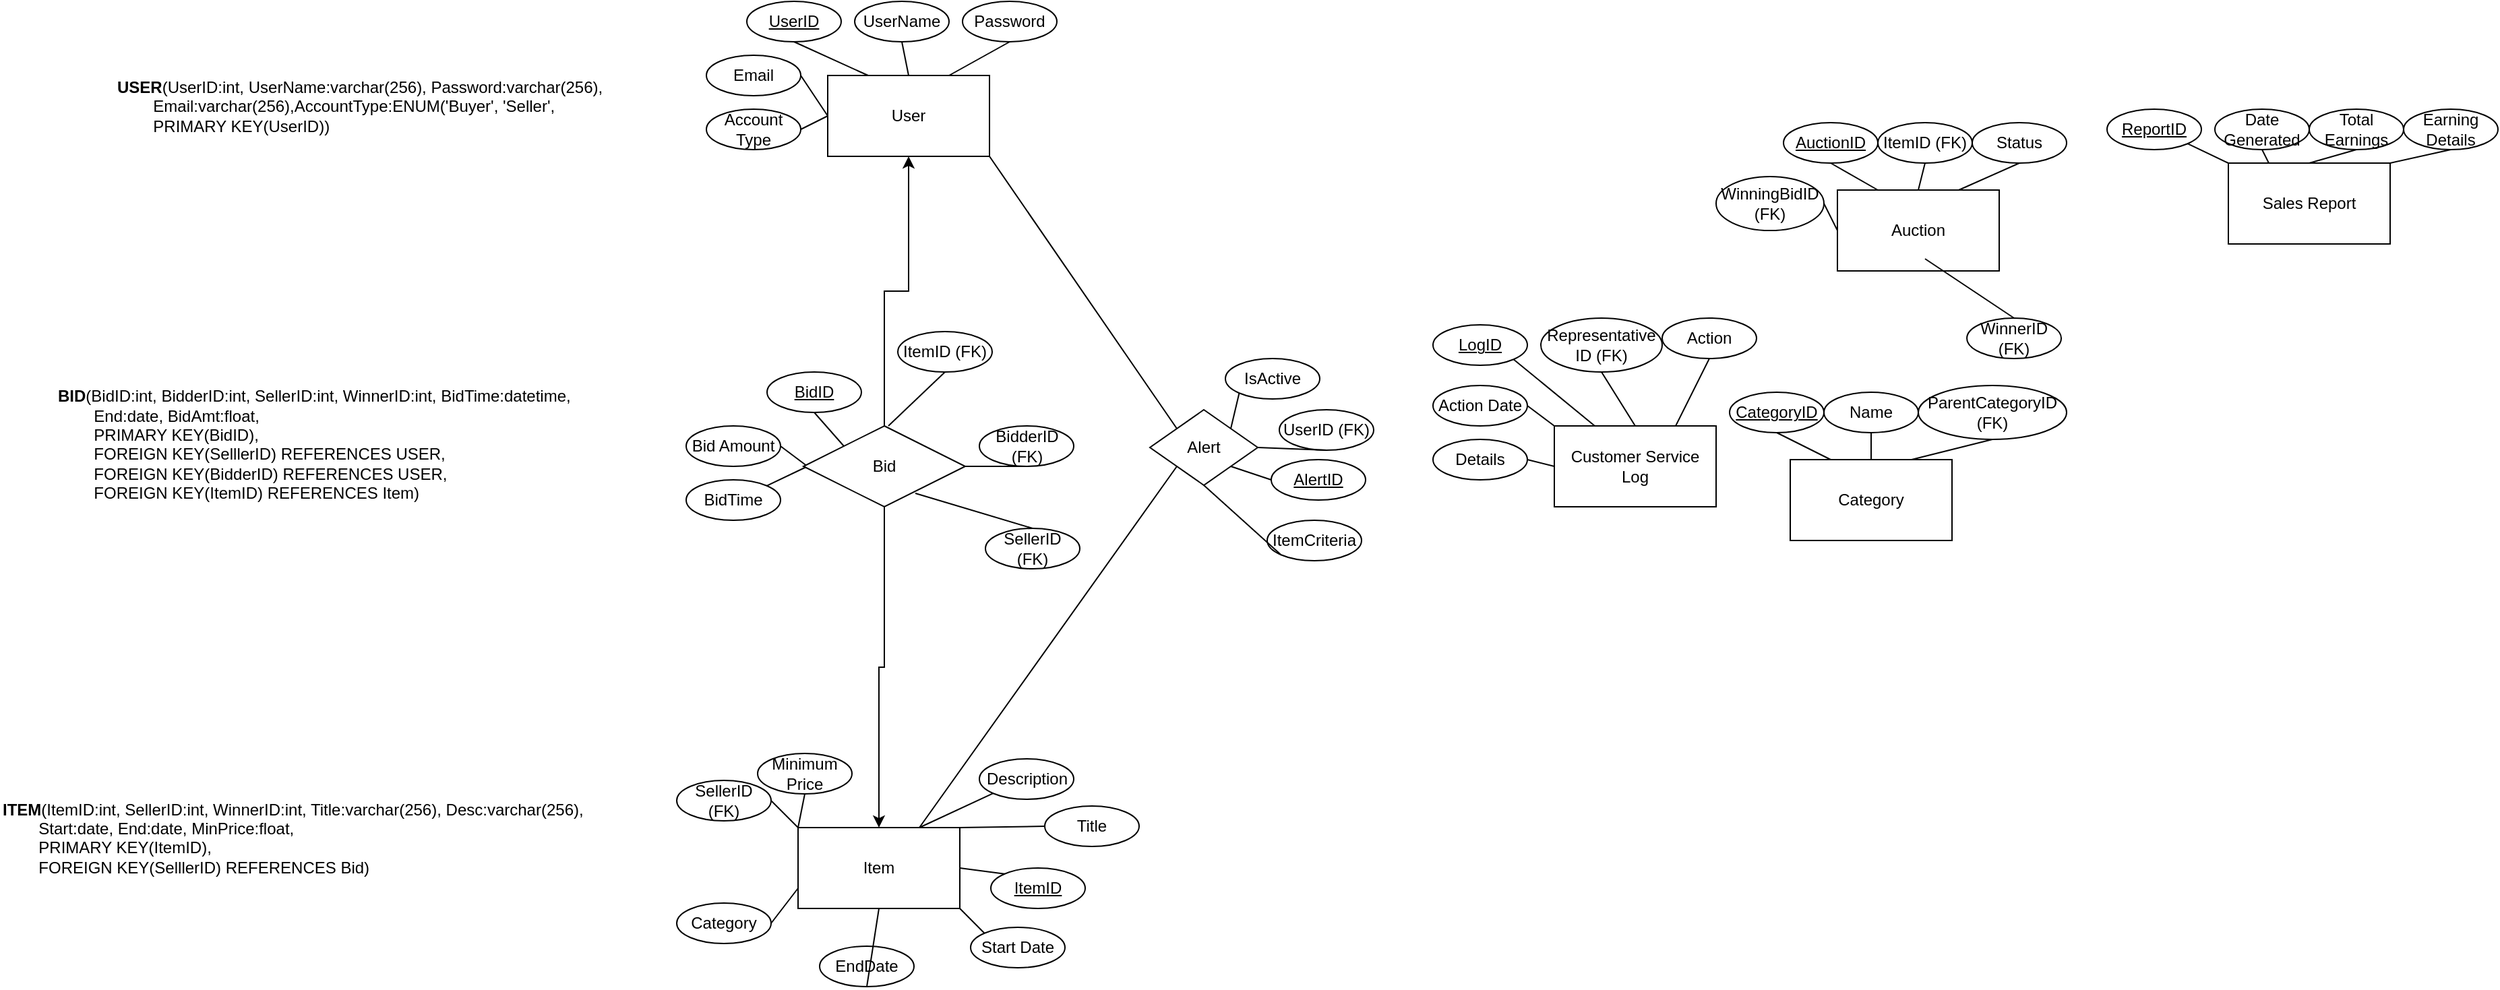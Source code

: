 <mxfile version="23.1.1" type="github">
  <diagram name="Page-1" id="uOJZ_3tTdW4th-i7hOvJ">
    <mxGraphModel dx="3749" dy="1083" grid="0" gridSize="10" guides="1" tooltips="1" connect="1" arrows="1" fold="1" page="1" pageScale="1" pageWidth="850" pageHeight="1100" math="0" shadow="0">
      <root>
        <mxCell id="0" />
        <mxCell id="1" parent="0" />
        <mxCell id="BBo-fvt_Tt6ZGGIQ310o-14" value="Item" style="rounded=0;whiteSpace=wrap;html=1;" parent="1" vertex="1">
          <mxGeometry x="-421" y="733" width="120" height="60" as="geometry" />
        </mxCell>
        <mxCell id="BBo-fvt_Tt6ZGGIQ310o-16" value="Auction" style="rounded=0;whiteSpace=wrap;html=1;" parent="1" vertex="1">
          <mxGeometry x="350" y="260" width="120" height="60" as="geometry" />
        </mxCell>
        <mxCell id="BBo-fvt_Tt6ZGGIQ310o-17" value="Category" style="rounded=0;whiteSpace=wrap;html=1;" parent="1" vertex="1">
          <mxGeometry x="315" y="460" width="120" height="60" as="geometry" />
        </mxCell>
        <mxCell id="BBo-fvt_Tt6ZGGIQ310o-19" value="Customer Service Log" style="rounded=0;whiteSpace=wrap;html=1;" parent="1" vertex="1">
          <mxGeometry x="140" y="435" width="120" height="60" as="geometry" />
        </mxCell>
        <mxCell id="BBo-fvt_Tt6ZGGIQ310o-20" value="Sales Report" style="rounded=0;whiteSpace=wrap;html=1;" parent="1" vertex="1">
          <mxGeometry x="640" y="240" width="120" height="60" as="geometry" />
        </mxCell>
        <mxCell id="BBo-fvt_Tt6ZGGIQ310o-21" value="Start Date" style="ellipse;whiteSpace=wrap;html=1;" parent="1" vertex="1">
          <mxGeometry x="-293" y="807" width="70" height="30" as="geometry" />
        </mxCell>
        <mxCell id="BBo-fvt_Tt6ZGGIQ310o-22" value="&lt;u&gt;BidID&lt;/u&gt;" style="ellipse;whiteSpace=wrap;html=1;" parent="1" vertex="1">
          <mxGeometry x="-444" y="395" width="70" height="30" as="geometry" />
        </mxCell>
        <mxCell id="BBo-fvt_Tt6ZGGIQ310o-23" value="EndDate" style="ellipse;whiteSpace=wrap;html=1;" parent="1" vertex="1">
          <mxGeometry x="-405" y="821" width="70" height="30" as="geometry" />
        </mxCell>
        <mxCell id="BBo-fvt_Tt6ZGGIQ310o-24" value="ItemID (FK)" style="ellipse;whiteSpace=wrap;html=1;" parent="1" vertex="1">
          <mxGeometry x="-347" y="365" width="70" height="30" as="geometry" />
        </mxCell>
        <mxCell id="BBo-fvt_Tt6ZGGIQ310o-25" value="Bid Amount" style="ellipse;whiteSpace=wrap;html=1;" parent="1" vertex="1">
          <mxGeometry x="-504" y="435" width="70" height="30" as="geometry" />
        </mxCell>
        <mxCell id="BBo-fvt_Tt6ZGGIQ310o-26" value="BidderID (FK)" style="ellipse;whiteSpace=wrap;html=1;" parent="1" vertex="1">
          <mxGeometry x="-286.5" y="435" width="70" height="30" as="geometry" />
        </mxCell>
        <mxCell id="BBo-fvt_Tt6ZGGIQ310o-27" value="BidTime" style="ellipse;whiteSpace=wrap;html=1;" parent="1" vertex="1">
          <mxGeometry x="-504" y="475" width="70" height="30" as="geometry" />
        </mxCell>
        <mxCell id="BBo-fvt_Tt6ZGGIQ310o-28" value="Category" style="ellipse;whiteSpace=wrap;html=1;" parent="1" vertex="1">
          <mxGeometry x="-511" y="789" width="70" height="30" as="geometry" />
        </mxCell>
        <mxCell id="BBo-fvt_Tt6ZGGIQ310o-29" value="Description" style="ellipse;whiteSpace=wrap;html=1;" parent="1" vertex="1">
          <mxGeometry x="-286.5" y="682" width="70" height="30" as="geometry" />
        </mxCell>
        <mxCell id="BBo-fvt_Tt6ZGGIQ310o-30" value="Title" style="ellipse;whiteSpace=wrap;html=1;" parent="1" vertex="1">
          <mxGeometry x="-238" y="717" width="70" height="30" as="geometry" />
        </mxCell>
        <mxCell id="BBo-fvt_Tt6ZGGIQ310o-31" value="&lt;u&gt;ItemID&lt;/u&gt;" style="ellipse;whiteSpace=wrap;html=1;" parent="1" vertex="1">
          <mxGeometry x="-278" y="763" width="70" height="30" as="geometry" />
        </mxCell>
        <mxCell id="BBo-fvt_Tt6ZGGIQ310o-33" value="" style="endArrow=none;html=1;rounded=0;entryX=1;entryY=0.5;entryDx=0;entryDy=0;exitX=0;exitY=0.75;exitDx=0;exitDy=0;" parent="1" source="BBo-fvt_Tt6ZGGIQ310o-14" target="BBo-fvt_Tt6ZGGIQ310o-28" edge="1">
          <mxGeometry width="50" height="50" relative="1" as="geometry">
            <mxPoint x="-671" y="768" as="sourcePoint" />
            <mxPoint x="-621" y="718" as="targetPoint" />
          </mxGeometry>
        </mxCell>
        <mxCell id="BBo-fvt_Tt6ZGGIQ310o-35" value="" style="endArrow=none;html=1;rounded=0;exitX=1;exitY=0.5;exitDx=0;exitDy=0;entryX=0;entryY=0;entryDx=0;entryDy=0;" parent="1" source="BBo-fvt_Tt6ZGGIQ310o-14" target="BBo-fvt_Tt6ZGGIQ310o-31" edge="1">
          <mxGeometry width="50" height="50" relative="1" as="geometry">
            <mxPoint x="-621" y="628" as="sourcePoint" />
            <mxPoint x="-281" y="758" as="targetPoint" />
          </mxGeometry>
        </mxCell>
        <mxCell id="BBo-fvt_Tt6ZGGIQ310o-36" value="" style="endArrow=none;html=1;rounded=0;entryX=0;entryY=0.5;entryDx=0;entryDy=0;exitX=1;exitY=0;exitDx=0;exitDy=0;" parent="1" source="BBo-fvt_Tt6ZGGIQ310o-14" target="BBo-fvt_Tt6ZGGIQ310o-30" edge="1">
          <mxGeometry width="50" height="50" relative="1" as="geometry">
            <mxPoint x="-591" y="628" as="sourcePoint" />
            <mxPoint x="-646" y="608" as="targetPoint" />
          </mxGeometry>
        </mxCell>
        <mxCell id="BBo-fvt_Tt6ZGGIQ310o-37" value="" style="endArrow=none;html=1;rounded=0;entryX=0;entryY=1;entryDx=0;entryDy=0;exitX=0.75;exitY=0;exitDx=0;exitDy=0;" parent="1" source="BBo-fvt_Tt6ZGGIQ310o-14" target="BBo-fvt_Tt6ZGGIQ310o-29" edge="1">
          <mxGeometry width="50" height="50" relative="1" as="geometry">
            <mxPoint x="-591" y="628" as="sourcePoint" />
            <mxPoint x="-566" y="608" as="targetPoint" />
          </mxGeometry>
        </mxCell>
        <mxCell id="BBo-fvt_Tt6ZGGIQ310o-38" value="" style="endArrow=none;html=1;rounded=0;entryX=0.5;entryY=1;entryDx=0;entryDy=0;exitX=0.5;exitY=1;exitDx=0;exitDy=0;" parent="1" source="BBo-fvt_Tt6ZGGIQ310o-14" target="BBo-fvt_Tt6ZGGIQ310o-23" edge="1">
          <mxGeometry width="50" height="50" relative="1" as="geometry">
            <mxPoint x="-367" y="805" as="sourcePoint" />
            <mxPoint x="-511" y="658" as="targetPoint" />
          </mxGeometry>
        </mxCell>
        <mxCell id="BBo-fvt_Tt6ZGGIQ310o-39" value="" style="endArrow=none;html=1;rounded=0;entryX=0;entryY=0;entryDx=0;entryDy=0;exitX=1;exitY=1;exitDx=0;exitDy=0;" parent="1" source="BBo-fvt_Tt6ZGGIQ310o-14" target="BBo-fvt_Tt6ZGGIQ310o-21" edge="1">
          <mxGeometry width="50" height="50" relative="1" as="geometry">
            <mxPoint x="-531" y="658" as="sourcePoint" />
            <mxPoint x="-511" y="644" as="targetPoint" />
          </mxGeometry>
        </mxCell>
        <mxCell id="BBo-fvt_Tt6ZGGIQ310o-40" value="Minimum Price" style="ellipse;whiteSpace=wrap;html=1;" parent="1" vertex="1">
          <mxGeometry x="-451" y="678" width="70" height="30" as="geometry" />
        </mxCell>
        <mxCell id="BBo-fvt_Tt6ZGGIQ310o-41" value="" style="endArrow=none;html=1;rounded=0;entryX=0;entryY=0;entryDx=0;entryDy=0;exitX=0.5;exitY=1;exitDx=0;exitDy=0;" parent="1" source="BBo-fvt_Tt6ZGGIQ310o-40" target="BBo-fvt_Tt6ZGGIQ310o-14" edge="1">
          <mxGeometry width="50" height="50" relative="1" as="geometry">
            <mxPoint x="-531" y="658" as="sourcePoint" />
            <mxPoint x="-511" y="644" as="targetPoint" />
          </mxGeometry>
        </mxCell>
        <mxCell id="BBo-fvt_Tt6ZGGIQ310o-42" value="SellerID (FK)" style="ellipse;whiteSpace=wrap;html=1;" parent="1" vertex="1">
          <mxGeometry x="-511" y="698" width="70" height="30" as="geometry" />
        </mxCell>
        <mxCell id="BBo-fvt_Tt6ZGGIQ310o-43" value="WinnerID (FK)" style="ellipse;whiteSpace=wrap;html=1;" parent="1" vertex="1">
          <mxGeometry x="446.04" y="355" width="70" height="30" as="geometry" />
        </mxCell>
        <mxCell id="BBo-fvt_Tt6ZGGIQ310o-44" value="" style="endArrow=none;html=1;rounded=0;entryX=1;entryY=0.5;entryDx=0;entryDy=0;exitX=0;exitY=0;exitDx=0;exitDy=0;" parent="1" source="BBo-fvt_Tt6ZGGIQ310o-14" target="BBo-fvt_Tt6ZGGIQ310o-42" edge="1">
          <mxGeometry width="50" height="50" relative="1" as="geometry">
            <mxPoint x="-531" y="673" as="sourcePoint" />
            <mxPoint x="-511" y="673" as="targetPoint" />
          </mxGeometry>
        </mxCell>
        <mxCell id="BBo-fvt_Tt6ZGGIQ310o-45" value="" style="endArrow=none;html=1;rounded=0;entryX=0.5;entryY=0;entryDx=0;entryDy=0;" parent="1" target="BBo-fvt_Tt6ZGGIQ310o-43" edge="1">
          <mxGeometry width="50" height="50" relative="1" as="geometry">
            <mxPoint x="415" y="311" as="sourcePoint" />
            <mxPoint x="436.04" y="330" as="targetPoint" />
          </mxGeometry>
        </mxCell>
        <mxCell id="BBo-fvt_Tt6ZGGIQ310o-46" value="" style="endArrow=none;html=1;rounded=0;entryX=1;entryY=0.5;entryDx=0;entryDy=0;exitX=0;exitY=0.5;exitDx=0;exitDy=0;" parent="1" target="BBo-fvt_Tt6ZGGIQ310o-25" edge="1">
          <mxGeometry width="50" height="50" relative="1" as="geometry">
            <mxPoint x="-414" y="465" as="sourcePoint" />
            <mxPoint x="-424" y="495" as="targetPoint" />
          </mxGeometry>
        </mxCell>
        <mxCell id="BBo-fvt_Tt6ZGGIQ310o-47" value="" style="endArrow=none;html=1;rounded=0;entryX=0;entryY=0.5;entryDx=0;entryDy=0;exitX=1;exitY=0;exitDx=0;exitDy=0;" parent="1" source="BBo-fvt_Tt6ZGGIQ310o-27" edge="1">
          <mxGeometry width="50" height="50" relative="1" as="geometry">
            <mxPoint x="-454" y="575" as="sourcePoint" />
            <mxPoint x="-414" y="465" as="targetPoint" />
          </mxGeometry>
        </mxCell>
        <mxCell id="BBo-fvt_Tt6ZGGIQ310o-48" value="" style="endArrow=none;html=1;rounded=0;entryX=0;entryY=0;entryDx=0;entryDy=0;exitX=0.5;exitY=1;exitDx=0;exitDy=0;" parent="1" source="BBo-fvt_Tt6ZGGIQ310o-22" target="frw_D5HhV09Jrf7qXdkJ-6" edge="1">
          <mxGeometry width="50" height="50" relative="1" as="geometry">
            <mxPoint x="-434" y="489" as="sourcePoint" />
            <mxPoint x="-384" y="435" as="targetPoint" />
          </mxGeometry>
        </mxCell>
        <mxCell id="BBo-fvt_Tt6ZGGIQ310o-49" value="" style="endArrow=none;html=1;rounded=0;entryX=0.5;entryY=0;entryDx=0;entryDy=0;exitX=0.5;exitY=1;exitDx=0;exitDy=0;" parent="1" source="BBo-fvt_Tt6ZGGIQ310o-24" edge="1">
          <mxGeometry width="50" height="50" relative="1" as="geometry">
            <mxPoint x="-399" y="435" as="sourcePoint" />
            <mxPoint x="-354" y="435" as="targetPoint" />
          </mxGeometry>
        </mxCell>
        <mxCell id="BBo-fvt_Tt6ZGGIQ310o-50" value="" style="endArrow=none;html=1;rounded=0;exitX=0.5;exitY=1;exitDx=0;exitDy=0;" parent="1" source="BBo-fvt_Tt6ZGGIQ310o-26" target="frw_D5HhV09Jrf7qXdkJ-6" edge="1">
          <mxGeometry width="50" height="50" relative="1" as="geometry">
            <mxPoint x="-319" y="435" as="sourcePoint" />
            <mxPoint x="-294" y="435" as="targetPoint" />
          </mxGeometry>
        </mxCell>
        <mxCell id="BBo-fvt_Tt6ZGGIQ310o-51" value="Status" style="ellipse;whiteSpace=wrap;html=1;" parent="1" vertex="1">
          <mxGeometry x="450" y="210" width="70" height="30" as="geometry" />
        </mxCell>
        <mxCell id="BBo-fvt_Tt6ZGGIQ310o-52" value="ItemID (FK)" style="ellipse;whiteSpace=wrap;html=1;" parent="1" vertex="1">
          <mxGeometry x="380" y="210" width="70" height="30" as="geometry" />
        </mxCell>
        <mxCell id="BBo-fvt_Tt6ZGGIQ310o-53" value="&lt;u&gt;AuctionID&lt;/u&gt;" style="ellipse;whiteSpace=wrap;html=1;" parent="1" vertex="1">
          <mxGeometry x="310" y="210" width="70" height="30" as="geometry" />
        </mxCell>
        <mxCell id="BBo-fvt_Tt6ZGGIQ310o-54" value="IsActive" style="ellipse;whiteSpace=wrap;html=1;" parent="1" vertex="1">
          <mxGeometry x="-104" y="385" width="70" height="30" as="geometry" />
        </mxCell>
        <mxCell id="BBo-fvt_Tt6ZGGIQ310o-55" value="ItemCriteria" style="ellipse;whiteSpace=wrap;html=1;" parent="1" vertex="1">
          <mxGeometry x="-73" y="505" width="70" height="30" as="geometry" />
        </mxCell>
        <mxCell id="BBo-fvt_Tt6ZGGIQ310o-56" value="UserID (FK)" style="ellipse;whiteSpace=wrap;html=1;" parent="1" vertex="1">
          <mxGeometry x="-64" y="423" width="70" height="30" as="geometry" />
        </mxCell>
        <mxCell id="BBo-fvt_Tt6ZGGIQ310o-57" value="&lt;u&gt;AlertID&lt;/u&gt;" style="ellipse;whiteSpace=wrap;html=1;" parent="1" vertex="1">
          <mxGeometry x="-70" y="460" width="70" height="30" as="geometry" />
        </mxCell>
        <mxCell id="BBo-fvt_Tt6ZGGIQ310o-58" value="" style="endArrow=none;html=1;rounded=0;exitX=0;exitY=1;exitDx=0;exitDy=0;entryX=1;entryY=0;entryDx=0;entryDy=0;" parent="1" source="BBo-fvt_Tt6ZGGIQ310o-54" target="VE3p5YPLKzqPOuRlAWxd-5" edge="1">
          <mxGeometry width="50" height="50" relative="1" as="geometry">
            <mxPoint x="60" y="360" as="sourcePoint" />
            <mxPoint x="68" y="238" as="targetPoint" />
          </mxGeometry>
        </mxCell>
        <mxCell id="BBo-fvt_Tt6ZGGIQ310o-59" value="" style="endArrow=none;html=1;rounded=0;entryX=1;entryY=1;entryDx=0;entryDy=0;exitX=0;exitY=0.5;exitDx=0;exitDy=0;" parent="1" source="BBo-fvt_Tt6ZGGIQ310o-57" target="VE3p5YPLKzqPOuRlAWxd-5" edge="1">
          <mxGeometry width="50" height="50" relative="1" as="geometry">
            <mxPoint x="-71" y="613.5" as="sourcePoint" />
            <mxPoint x="-53.0" y="571.5" as="targetPoint" />
          </mxGeometry>
        </mxCell>
        <mxCell id="BBo-fvt_Tt6ZGGIQ310o-60" value="" style="endArrow=none;html=1;rounded=0;entryX=1;entryY=0.5;entryDx=0;entryDy=0;exitX=0.5;exitY=1;exitDx=0;exitDy=0;" parent="1" source="BBo-fvt_Tt6ZGGIQ310o-56" target="VE3p5YPLKzqPOuRlAWxd-5" edge="1">
          <mxGeometry width="50" height="50" relative="1" as="geometry">
            <mxPoint x="-57" y="585.5" as="sourcePoint" />
            <mxPoint x="-23.0" y="571.5" as="targetPoint" />
          </mxGeometry>
        </mxCell>
        <mxCell id="BBo-fvt_Tt6ZGGIQ310o-61" value="" style="endArrow=none;html=1;rounded=0;entryX=0.5;entryY=1;entryDx=0;entryDy=0;exitX=0;exitY=1;exitDx=0;exitDy=0;" parent="1" source="BBo-fvt_Tt6ZGGIQ310o-55" target="VE3p5YPLKzqPOuRlAWxd-5" edge="1">
          <mxGeometry width="50" height="50" relative="1" as="geometry">
            <mxPoint x="-6" y="588.5" as="sourcePoint" />
            <mxPoint x="7.0" y="571.5" as="targetPoint" />
          </mxGeometry>
        </mxCell>
        <mxCell id="BBo-fvt_Tt6ZGGIQ310o-62" value="" style="endArrow=none;html=1;rounded=0;entryX=0.5;entryY=1;entryDx=0;entryDy=0;exitX=0.25;exitY=0;exitDx=0;exitDy=0;" parent="1" source="BBo-fvt_Tt6ZGGIQ310o-16" target="BBo-fvt_Tt6ZGGIQ310o-53" edge="1">
          <mxGeometry width="50" height="50" relative="1" as="geometry">
            <mxPoint x="320" y="330" as="sourcePoint" />
            <mxPoint x="370" y="280" as="targetPoint" />
          </mxGeometry>
        </mxCell>
        <mxCell id="BBo-fvt_Tt6ZGGIQ310o-63" value="" style="endArrow=none;html=1;rounded=0;entryX=0.5;entryY=1;entryDx=0;entryDy=0;exitX=0.5;exitY=0;exitDx=0;exitDy=0;" parent="1" source="BBo-fvt_Tt6ZGGIQ310o-16" target="BBo-fvt_Tt6ZGGIQ310o-52" edge="1">
          <mxGeometry width="50" height="50" relative="1" as="geometry">
            <mxPoint x="390" y="270" as="sourcePoint" />
            <mxPoint x="355" y="250" as="targetPoint" />
          </mxGeometry>
        </mxCell>
        <mxCell id="BBo-fvt_Tt6ZGGIQ310o-64" value="" style="endArrow=none;html=1;rounded=0;entryX=0.5;entryY=1;entryDx=0;entryDy=0;exitX=0.75;exitY=0;exitDx=0;exitDy=0;" parent="1" source="BBo-fvt_Tt6ZGGIQ310o-16" target="BBo-fvt_Tt6ZGGIQ310o-51" edge="1">
          <mxGeometry width="50" height="50" relative="1" as="geometry">
            <mxPoint x="420" y="270" as="sourcePoint" />
            <mxPoint x="425" y="250" as="targetPoint" />
          </mxGeometry>
        </mxCell>
        <mxCell id="BBo-fvt_Tt6ZGGIQ310o-65" value="WinningBidID (FK)" style="ellipse;whiteSpace=wrap;html=1;" parent="1" vertex="1">
          <mxGeometry x="260" y="250" width="80" height="40" as="geometry" />
        </mxCell>
        <mxCell id="BBo-fvt_Tt6ZGGIQ310o-66" value="" style="endArrow=none;html=1;rounded=0;entryX=1;entryY=0.5;entryDx=0;entryDy=0;exitX=0;exitY=0.5;exitDx=0;exitDy=0;" parent="1" source="BBo-fvt_Tt6ZGGIQ310o-16" target="BBo-fvt_Tt6ZGGIQ310o-65" edge="1">
          <mxGeometry width="50" height="50" relative="1" as="geometry">
            <mxPoint x="390" y="270" as="sourcePoint" />
            <mxPoint x="355" y="250" as="targetPoint" />
          </mxGeometry>
        </mxCell>
        <mxCell id="BBo-fvt_Tt6ZGGIQ310o-67" value="ParentCategoryID (FK)" style="ellipse;whiteSpace=wrap;html=1;" parent="1" vertex="1">
          <mxGeometry x="410" y="405" width="110" height="40" as="geometry" />
        </mxCell>
        <mxCell id="BBo-fvt_Tt6ZGGIQ310o-68" value="Name" style="ellipse;whiteSpace=wrap;html=1;" parent="1" vertex="1">
          <mxGeometry x="340" y="410" width="70" height="30" as="geometry" />
        </mxCell>
        <mxCell id="BBo-fvt_Tt6ZGGIQ310o-69" value="&lt;u&gt;CategoryID&lt;/u&gt;" style="ellipse;whiteSpace=wrap;html=1;" parent="1" vertex="1">
          <mxGeometry x="270" y="410" width="70" height="30" as="geometry" />
        </mxCell>
        <mxCell id="BBo-fvt_Tt6ZGGIQ310o-70" value="" style="endArrow=none;html=1;rounded=0;entryX=0.5;entryY=1;entryDx=0;entryDy=0;exitX=0.25;exitY=0;exitDx=0;exitDy=0;" parent="1" source="BBo-fvt_Tt6ZGGIQ310o-17" target="BBo-fvt_Tt6ZGGIQ310o-69" edge="1">
          <mxGeometry width="50" height="50" relative="1" as="geometry">
            <mxPoint x="280" y="500" as="sourcePoint" />
            <mxPoint x="330" y="450" as="targetPoint" />
          </mxGeometry>
        </mxCell>
        <mxCell id="BBo-fvt_Tt6ZGGIQ310o-71" value="" style="endArrow=none;html=1;rounded=0;entryX=0.5;entryY=1;entryDx=0;entryDy=0;exitX=0.5;exitY=0;exitDx=0;exitDy=0;" parent="1" source="BBo-fvt_Tt6ZGGIQ310o-17" target="BBo-fvt_Tt6ZGGIQ310o-68" edge="1">
          <mxGeometry width="50" height="50" relative="1" as="geometry">
            <mxPoint x="320" y="500" as="sourcePoint" />
            <mxPoint x="315" y="450" as="targetPoint" />
          </mxGeometry>
        </mxCell>
        <mxCell id="BBo-fvt_Tt6ZGGIQ310o-72" value="" style="endArrow=none;html=1;rounded=0;entryX=0.5;entryY=1;entryDx=0;entryDy=0;exitX=0.75;exitY=0;exitDx=0;exitDy=0;" parent="1" source="BBo-fvt_Tt6ZGGIQ310o-17" target="BBo-fvt_Tt6ZGGIQ310o-67" edge="1">
          <mxGeometry width="50" height="50" relative="1" as="geometry">
            <mxPoint x="350" y="500" as="sourcePoint" />
            <mxPoint x="385" y="450" as="targetPoint" />
          </mxGeometry>
        </mxCell>
        <mxCell id="BBo-fvt_Tt6ZGGIQ310o-73" value="Total Earnings" style="ellipse;whiteSpace=wrap;html=1;" parent="1" vertex="1">
          <mxGeometry x="700" y="200" width="70" height="30" as="geometry" />
        </mxCell>
        <mxCell id="BBo-fvt_Tt6ZGGIQ310o-74" value="Date Generated" style="ellipse;whiteSpace=wrap;html=1;" parent="1" vertex="1">
          <mxGeometry x="630" y="200" width="70" height="30" as="geometry" />
        </mxCell>
        <mxCell id="BBo-fvt_Tt6ZGGIQ310o-75" value="&lt;u&gt;ReportID&lt;/u&gt;" style="ellipse;whiteSpace=wrap;html=1;" parent="1" vertex="1">
          <mxGeometry x="550" y="200" width="70" height="30" as="geometry" />
        </mxCell>
        <mxCell id="BBo-fvt_Tt6ZGGIQ310o-76" value="Earning Details" style="ellipse;whiteSpace=wrap;html=1;" parent="1" vertex="1">
          <mxGeometry x="770" y="200" width="70" height="30" as="geometry" />
        </mxCell>
        <mxCell id="BBo-fvt_Tt6ZGGIQ310o-77" value="" style="endArrow=none;html=1;rounded=0;entryX=1;entryY=1;entryDx=0;entryDy=0;exitX=0;exitY=0;exitDx=0;exitDy=0;" parent="1" source="BBo-fvt_Tt6ZGGIQ310o-20" target="BBo-fvt_Tt6ZGGIQ310o-75" edge="1">
          <mxGeometry width="50" height="50" relative="1" as="geometry">
            <mxPoint x="520" y="320" as="sourcePoint" />
            <mxPoint x="570" y="270" as="targetPoint" />
          </mxGeometry>
        </mxCell>
        <mxCell id="BBo-fvt_Tt6ZGGIQ310o-78" value="" style="endArrow=none;html=1;rounded=0;entryX=0.5;entryY=1;entryDx=0;entryDy=0;exitX=0.25;exitY=0;exitDx=0;exitDy=0;" parent="1" source="BBo-fvt_Tt6ZGGIQ310o-20" target="BBo-fvt_Tt6ZGGIQ310o-74" edge="1">
          <mxGeometry width="50" height="50" relative="1" as="geometry">
            <mxPoint x="650" y="250" as="sourcePoint" />
            <mxPoint x="620" y="236" as="targetPoint" />
          </mxGeometry>
        </mxCell>
        <mxCell id="BBo-fvt_Tt6ZGGIQ310o-79" value="" style="endArrow=none;html=1;rounded=0;entryX=0.5;entryY=1;entryDx=0;entryDy=0;exitX=0.5;exitY=0;exitDx=0;exitDy=0;" parent="1" source="BBo-fvt_Tt6ZGGIQ310o-20" target="BBo-fvt_Tt6ZGGIQ310o-73" edge="1">
          <mxGeometry width="50" height="50" relative="1" as="geometry">
            <mxPoint x="680" y="250" as="sourcePoint" />
            <mxPoint x="675" y="240" as="targetPoint" />
          </mxGeometry>
        </mxCell>
        <mxCell id="BBo-fvt_Tt6ZGGIQ310o-80" value="" style="endArrow=none;html=1;rounded=0;entryX=0.5;entryY=1;entryDx=0;entryDy=0;exitX=1;exitY=0;exitDx=0;exitDy=0;" parent="1" source="BBo-fvt_Tt6ZGGIQ310o-20" target="BBo-fvt_Tt6ZGGIQ310o-76" edge="1">
          <mxGeometry width="50" height="50" relative="1" as="geometry">
            <mxPoint x="710" y="250" as="sourcePoint" />
            <mxPoint x="745" y="240" as="targetPoint" />
          </mxGeometry>
        </mxCell>
        <mxCell id="BBo-fvt_Tt6ZGGIQ310o-81" value="Action" style="ellipse;whiteSpace=wrap;html=1;" parent="1" vertex="1">
          <mxGeometry x="220" y="355" width="70" height="30" as="geometry" />
        </mxCell>
        <mxCell id="BBo-fvt_Tt6ZGGIQ310o-82" value="Representative ID (FK)" style="ellipse;whiteSpace=wrap;html=1;" parent="1" vertex="1">
          <mxGeometry x="130" y="355" width="90" height="40" as="geometry" />
        </mxCell>
        <mxCell id="BBo-fvt_Tt6ZGGIQ310o-83" value="&lt;u&gt;LogID&lt;/u&gt;" style="ellipse;whiteSpace=wrap;html=1;" parent="1" vertex="1">
          <mxGeometry x="50" y="360" width="70" height="30" as="geometry" />
        </mxCell>
        <mxCell id="BBo-fvt_Tt6ZGGIQ310o-84" value="Details" style="ellipse;whiteSpace=wrap;html=1;" parent="1" vertex="1">
          <mxGeometry x="50" y="445" width="70" height="30" as="geometry" />
        </mxCell>
        <mxCell id="BBo-fvt_Tt6ZGGIQ310o-85" value="Action Date" style="ellipse;whiteSpace=wrap;html=1;" parent="1" vertex="1">
          <mxGeometry x="50" y="405" width="70" height="30" as="geometry" />
        </mxCell>
        <mxCell id="BBo-fvt_Tt6ZGGIQ310o-86" value="" style="endArrow=none;html=1;rounded=0;entryX=0;entryY=0.5;entryDx=0;entryDy=0;exitX=1;exitY=0.5;exitDx=0;exitDy=0;" parent="1" source="BBo-fvt_Tt6ZGGIQ310o-84" target="BBo-fvt_Tt6ZGGIQ310o-19" edge="1">
          <mxGeometry width="50" height="50" relative="1" as="geometry">
            <mxPoint x="40" y="530" as="sourcePoint" />
            <mxPoint x="90" y="480" as="targetPoint" />
          </mxGeometry>
        </mxCell>
        <mxCell id="BBo-fvt_Tt6ZGGIQ310o-87" value="" style="endArrow=none;html=1;rounded=0;entryX=0;entryY=0;entryDx=0;entryDy=0;exitX=1;exitY=0.5;exitDx=0;exitDy=0;" parent="1" source="BBo-fvt_Tt6ZGGIQ310o-85" target="BBo-fvt_Tt6ZGGIQ310o-19" edge="1">
          <mxGeometry width="50" height="50" relative="1" as="geometry">
            <mxPoint x="130" y="470" as="sourcePoint" />
            <mxPoint x="150" y="475" as="targetPoint" />
          </mxGeometry>
        </mxCell>
        <mxCell id="BBo-fvt_Tt6ZGGIQ310o-88" value="" style="endArrow=none;html=1;rounded=0;entryX=0.25;entryY=0;entryDx=0;entryDy=0;exitX=1;exitY=1;exitDx=0;exitDy=0;" parent="1" source="BBo-fvt_Tt6ZGGIQ310o-83" target="BBo-fvt_Tt6ZGGIQ310o-19" edge="1">
          <mxGeometry width="50" height="50" relative="1" as="geometry">
            <mxPoint x="130" y="430" as="sourcePoint" />
            <mxPoint x="150" y="445" as="targetPoint" />
          </mxGeometry>
        </mxCell>
        <mxCell id="BBo-fvt_Tt6ZGGIQ310o-89" value="" style="endArrow=none;html=1;rounded=0;entryX=0.5;entryY=0;entryDx=0;entryDy=0;exitX=0.5;exitY=1;exitDx=0;exitDy=0;" parent="1" source="BBo-fvt_Tt6ZGGIQ310o-82" target="BBo-fvt_Tt6ZGGIQ310o-19" edge="1">
          <mxGeometry width="50" height="50" relative="1" as="geometry">
            <mxPoint x="120" y="396" as="sourcePoint" />
            <mxPoint x="180" y="445" as="targetPoint" />
          </mxGeometry>
        </mxCell>
        <mxCell id="BBo-fvt_Tt6ZGGIQ310o-90" value="" style="endArrow=none;html=1;rounded=0;entryX=0.75;entryY=0;entryDx=0;entryDy=0;exitX=0.5;exitY=1;exitDx=0;exitDy=0;" parent="1" source="BBo-fvt_Tt6ZGGIQ310o-81" target="BBo-fvt_Tt6ZGGIQ310o-19" edge="1">
          <mxGeometry width="50" height="50" relative="1" as="geometry">
            <mxPoint x="185" y="405" as="sourcePoint" />
            <mxPoint x="210" y="445" as="targetPoint" />
          </mxGeometry>
        </mxCell>
        <mxCell id="frw_D5HhV09Jrf7qXdkJ-1" value="&lt;b&gt;USER&lt;/b&gt;(UserID:int, UserName:varchar(256), Password:varchar(256), &lt;span style=&quot;white-space: pre;&quot;&gt;&#x9;&lt;/span&gt;Email:varchar(256),AccountType:ENUM(&#39;Buyer&#39;, &#39;Seller&#39;,&lt;div&gt;&lt;span style=&quot;white-space: pre;&quot;&gt;&#x9;&lt;/span&gt;PRIMARY KEY(UserID))&lt;/div&gt;" style="text;html=1;align=left;verticalAlign=middle;whiteSpace=wrap;rounded=0;" parent="1" vertex="1">
          <mxGeometry x="-928" y="173" width="415" height="50" as="geometry" />
        </mxCell>
        <mxCell id="frw_D5HhV09Jrf7qXdkJ-2" value="" style="group" parent="1" vertex="1" connectable="0">
          <mxGeometry x="-489" y="120" width="260" height="115" as="geometry" />
        </mxCell>
        <mxCell id="BBo-fvt_Tt6ZGGIQ310o-1" value="User" style="rounded=0;whiteSpace=wrap;html=1;" parent="frw_D5HhV09Jrf7qXdkJ-2" vertex="1">
          <mxGeometry x="90" y="55" width="120" height="60" as="geometry" />
        </mxCell>
        <mxCell id="BBo-fvt_Tt6ZGGIQ310o-2" value="&lt;u&gt;UserID&lt;/u&gt;" style="ellipse;whiteSpace=wrap;html=1;" parent="frw_D5HhV09Jrf7qXdkJ-2" vertex="1">
          <mxGeometry x="30" width="70" height="30" as="geometry" />
        </mxCell>
        <mxCell id="BBo-fvt_Tt6ZGGIQ310o-3" value="UserName" style="ellipse;whiteSpace=wrap;html=1;" parent="frw_D5HhV09Jrf7qXdkJ-2" vertex="1">
          <mxGeometry x="110" width="70" height="30" as="geometry" />
        </mxCell>
        <mxCell id="BBo-fvt_Tt6ZGGIQ310o-4" value="Password" style="ellipse;whiteSpace=wrap;html=1;" parent="frw_D5HhV09Jrf7qXdkJ-2" vertex="1">
          <mxGeometry x="190" width="70" height="30" as="geometry" />
        </mxCell>
        <mxCell id="BBo-fvt_Tt6ZGGIQ310o-5" value="Email" style="ellipse;whiteSpace=wrap;html=1;" parent="frw_D5HhV09Jrf7qXdkJ-2" vertex="1">
          <mxGeometry y="40" width="70" height="30" as="geometry" />
        </mxCell>
        <mxCell id="BBo-fvt_Tt6ZGGIQ310o-6" value="Account Type" style="ellipse;whiteSpace=wrap;html=1;" parent="frw_D5HhV09Jrf7qXdkJ-2" vertex="1">
          <mxGeometry y="80" width="70" height="30" as="geometry" />
        </mxCell>
        <mxCell id="BBo-fvt_Tt6ZGGIQ310o-9" value="" style="endArrow=none;html=1;rounded=0;exitX=1;exitY=0.5;exitDx=0;exitDy=0;entryX=0;entryY=0.5;entryDx=0;entryDy=0;" parent="frw_D5HhV09Jrf7qXdkJ-2" source="BBo-fvt_Tt6ZGGIQ310o-6" target="BBo-fvt_Tt6ZGGIQ310o-1" edge="1">
          <mxGeometry width="50" height="50" relative="1" as="geometry">
            <mxPoint x="110" y="160" as="sourcePoint" />
            <mxPoint x="160" y="110" as="targetPoint" />
          </mxGeometry>
        </mxCell>
        <mxCell id="BBo-fvt_Tt6ZGGIQ310o-10" value="" style="endArrow=none;html=1;rounded=0;exitX=1;exitY=0.5;exitDx=0;exitDy=0;entryX=0;entryY=0.5;entryDx=0;entryDy=0;" parent="frw_D5HhV09Jrf7qXdkJ-2" source="BBo-fvt_Tt6ZGGIQ310o-5" target="BBo-fvt_Tt6ZGGIQ310o-1" edge="1">
          <mxGeometry width="50" height="50" relative="1" as="geometry">
            <mxPoint x="80" y="105" as="sourcePoint" />
            <mxPoint x="95" y="90" as="targetPoint" />
          </mxGeometry>
        </mxCell>
        <mxCell id="BBo-fvt_Tt6ZGGIQ310o-11" value="" style="endArrow=none;html=1;rounded=0;exitX=0.5;exitY=1;exitDx=0;exitDy=0;entryX=0.25;entryY=0;entryDx=0;entryDy=0;" parent="frw_D5HhV09Jrf7qXdkJ-2" source="BBo-fvt_Tt6ZGGIQ310o-2" target="BBo-fvt_Tt6ZGGIQ310o-1" edge="1">
          <mxGeometry width="50" height="50" relative="1" as="geometry">
            <mxPoint x="80" y="65" as="sourcePoint" />
            <mxPoint x="95" y="90" as="targetPoint" />
          </mxGeometry>
        </mxCell>
        <mxCell id="BBo-fvt_Tt6ZGGIQ310o-12" value="" style="endArrow=none;html=1;rounded=0;exitX=0.5;exitY=1;exitDx=0;exitDy=0;entryX=0.5;entryY=0;entryDx=0;entryDy=0;" parent="frw_D5HhV09Jrf7qXdkJ-2" source="BBo-fvt_Tt6ZGGIQ310o-3" target="BBo-fvt_Tt6ZGGIQ310o-1" edge="1">
          <mxGeometry width="50" height="50" relative="1" as="geometry">
            <mxPoint x="75" y="40" as="sourcePoint" />
            <mxPoint x="125" y="60" as="targetPoint" />
          </mxGeometry>
        </mxCell>
        <mxCell id="BBo-fvt_Tt6ZGGIQ310o-13" value="" style="endArrow=none;html=1;rounded=0;exitX=0.5;exitY=1;exitDx=0;exitDy=0;entryX=0.75;entryY=0;entryDx=0;entryDy=0;" parent="frw_D5HhV09Jrf7qXdkJ-2" source="BBo-fvt_Tt6ZGGIQ310o-4" target="BBo-fvt_Tt6ZGGIQ310o-1" edge="1">
          <mxGeometry width="50" height="50" relative="1" as="geometry">
            <mxPoint x="155" y="40" as="sourcePoint" />
            <mxPoint x="180" y="50" as="targetPoint" />
          </mxGeometry>
        </mxCell>
        <mxCell id="frw_D5HhV09Jrf7qXdkJ-3" value="&lt;b&gt;ITEM&lt;/b&gt;(ItemID:int, SellerID:int, WinnerID:int, Title:varchar(256&lt;span style=&quot;background-color: initial;&quot;&gt;),&amp;nbsp;&lt;/span&gt;Desc:varchar(256&lt;span style=&quot;background-color: initial;&quot;&gt;), &lt;span style=&quot;white-space: pre;&quot;&gt;&#x9;&lt;/span&gt;Start:date, End:date, MinPrice:float,&lt;/span&gt;&lt;div&gt;&lt;span style=&quot;background-color: initial;&quot;&gt;&lt;span style=&quot;white-space: pre;&quot;&gt;&#x9;&lt;/span&gt;PRIMARY KEY(ItemID),&lt;/span&gt;&lt;/div&gt;&lt;div&gt;&lt;span style=&quot;background-color: initial;&quot;&gt;&lt;span style=&quot;white-space: pre;&quot;&gt;&#x9;&lt;/span&gt;FOREIGN KEY(SelllerID) REFERENCES Bid)&lt;/span&gt;&lt;/div&gt;&lt;div&gt;&lt;span style=&quot;background-color: initial;&quot;&gt;&lt;br&gt;&lt;/span&gt;&lt;/div&gt;" style="text;html=1;align=left;verticalAlign=middle;whiteSpace=wrap;rounded=0;" parent="1" vertex="1">
          <mxGeometry x="-1013" y="723" width="450.5" height="50" as="geometry" />
        </mxCell>
        <mxCell id="frw_D5HhV09Jrf7qXdkJ-9" style="edgeStyle=orthogonalEdgeStyle;rounded=0;orthogonalLoop=1;jettySize=auto;html=1;exitX=0.5;exitY=1;exitDx=0;exitDy=0;" parent="1" source="frw_D5HhV09Jrf7qXdkJ-6" target="BBo-fvt_Tt6ZGGIQ310o-14" edge="1">
          <mxGeometry relative="1" as="geometry" />
        </mxCell>
        <mxCell id="frw_D5HhV09Jrf7qXdkJ-10" style="edgeStyle=orthogonalEdgeStyle;rounded=0;orthogonalLoop=1;jettySize=auto;html=1;exitX=0.5;exitY=0;exitDx=0;exitDy=0;" parent="1" source="frw_D5HhV09Jrf7qXdkJ-6" target="BBo-fvt_Tt6ZGGIQ310o-1" edge="1">
          <mxGeometry relative="1" as="geometry" />
        </mxCell>
        <mxCell id="frw_D5HhV09Jrf7qXdkJ-6" value="Bid" style="shape=rhombus;perimeter=rhombusPerimeter;whiteSpace=wrap;html=1;align=center;" parent="1" vertex="1">
          <mxGeometry x="-417" y="435" width="120" height="60" as="geometry" />
        </mxCell>
        <mxCell id="frw_D5HhV09Jrf7qXdkJ-11" value="&lt;b&gt;BID&lt;/b&gt;(BidID:int, BidderID:int,&amp;nbsp;SellerID:int, WinnerID:int, &lt;span style=&quot;background-color: initial;&quot;&gt;BidTime:datetime, &lt;span style=&quot;white-space: pre;&quot;&gt;&#x9;&lt;/span&gt;End:date, BidAmt:float,&lt;/span&gt;&lt;div&gt;&lt;span style=&quot;background-color: initial;&quot;&gt;&lt;span style=&quot;white-space: pre;&quot;&gt;&#x9;&lt;/span&gt;PRIMARY KEY(BidID),&lt;/span&gt;&lt;/div&gt;&lt;div&gt;&lt;span style=&quot;background-color: initial;&quot;&gt;&lt;span style=&quot;white-space: pre;&quot;&gt;&#x9;&lt;/span&gt;FOREIGN KEY(SelllerID) REFERENCES USER,&amp;nbsp;&lt;/span&gt;&lt;/div&gt;&lt;div&gt;&lt;span style=&quot;background-color: initial;&quot;&gt;&lt;span style=&quot;white-space: pre;&quot;&gt;&#x9;&lt;/span&gt;FOREIGN KEY(BidderID) REFERENCES USER,&lt;/span&gt;&lt;/div&gt;&lt;div&gt;&lt;span style=&quot;background-color: initial;&quot;&gt;&lt;span style=&quot;white-space: pre;&quot;&gt;&#x9;&lt;/span&gt;FOREIGN KEY(ItemID) REFERENCES Item&lt;/span&gt;&lt;span style=&quot;background-color: initial;&quot;&gt;)&lt;/span&gt;&lt;/div&gt;&lt;div&gt;&lt;span style=&quot;background-color: initial;&quot;&gt;&lt;br&gt;&lt;/span&gt;&lt;/div&gt;" style="text;html=1;align=left;verticalAlign=middle;whiteSpace=wrap;rounded=0;" parent="1" vertex="1">
          <mxGeometry x="-972" y="431" width="395" height="50" as="geometry" />
        </mxCell>
        <mxCell id="frw_D5HhV09Jrf7qXdkJ-12" value="SellerID (FK)" style="ellipse;whiteSpace=wrap;html=1;" parent="1" vertex="1">
          <mxGeometry x="-282" y="511" width="70" height="30" as="geometry" />
        </mxCell>
        <mxCell id="frw_D5HhV09Jrf7qXdkJ-18" value="" style="endArrow=none;html=1;rounded=0;exitX=0.5;exitY=0;exitDx=0;exitDy=0;" parent="1" source="frw_D5HhV09Jrf7qXdkJ-12" edge="1">
          <mxGeometry width="50" height="50" relative="1" as="geometry">
            <mxPoint x="-384" y="535" as="sourcePoint" />
            <mxPoint x="-334" y="485" as="targetPoint" />
          </mxGeometry>
        </mxCell>
        <mxCell id="VE3p5YPLKzqPOuRlAWxd-5" value="Alert" style="rhombus;whiteSpace=wrap;html=1;" vertex="1" parent="1">
          <mxGeometry x="-160" y="423" width="80" height="56" as="geometry" />
        </mxCell>
        <mxCell id="VE3p5YPLKzqPOuRlAWxd-7" value="" style="endArrow=none;html=1;rounded=0;exitX=1;exitY=1;exitDx=0;exitDy=0;entryX=0;entryY=0;entryDx=0;entryDy=0;" edge="1" parent="1" source="BBo-fvt_Tt6ZGGIQ310o-1" target="VE3p5YPLKzqPOuRlAWxd-5">
          <mxGeometry width="50" height="50" relative="1" as="geometry">
            <mxPoint x="-75" y="558" as="sourcePoint" />
            <mxPoint x="-25" y="508" as="targetPoint" />
          </mxGeometry>
        </mxCell>
        <mxCell id="VE3p5YPLKzqPOuRlAWxd-8" value="" style="endArrow=none;html=1;rounded=0;exitX=0;exitY=1;exitDx=0;exitDy=0;entryX=0.75;entryY=0;entryDx=0;entryDy=0;" edge="1" parent="1" source="VE3p5YPLKzqPOuRlAWxd-5" target="BBo-fvt_Tt6ZGGIQ310o-14">
          <mxGeometry width="50" height="50" relative="1" as="geometry">
            <mxPoint x="-75" y="558" as="sourcePoint" />
            <mxPoint x="-25" y="508" as="targetPoint" />
          </mxGeometry>
        </mxCell>
      </root>
    </mxGraphModel>
  </diagram>
</mxfile>
